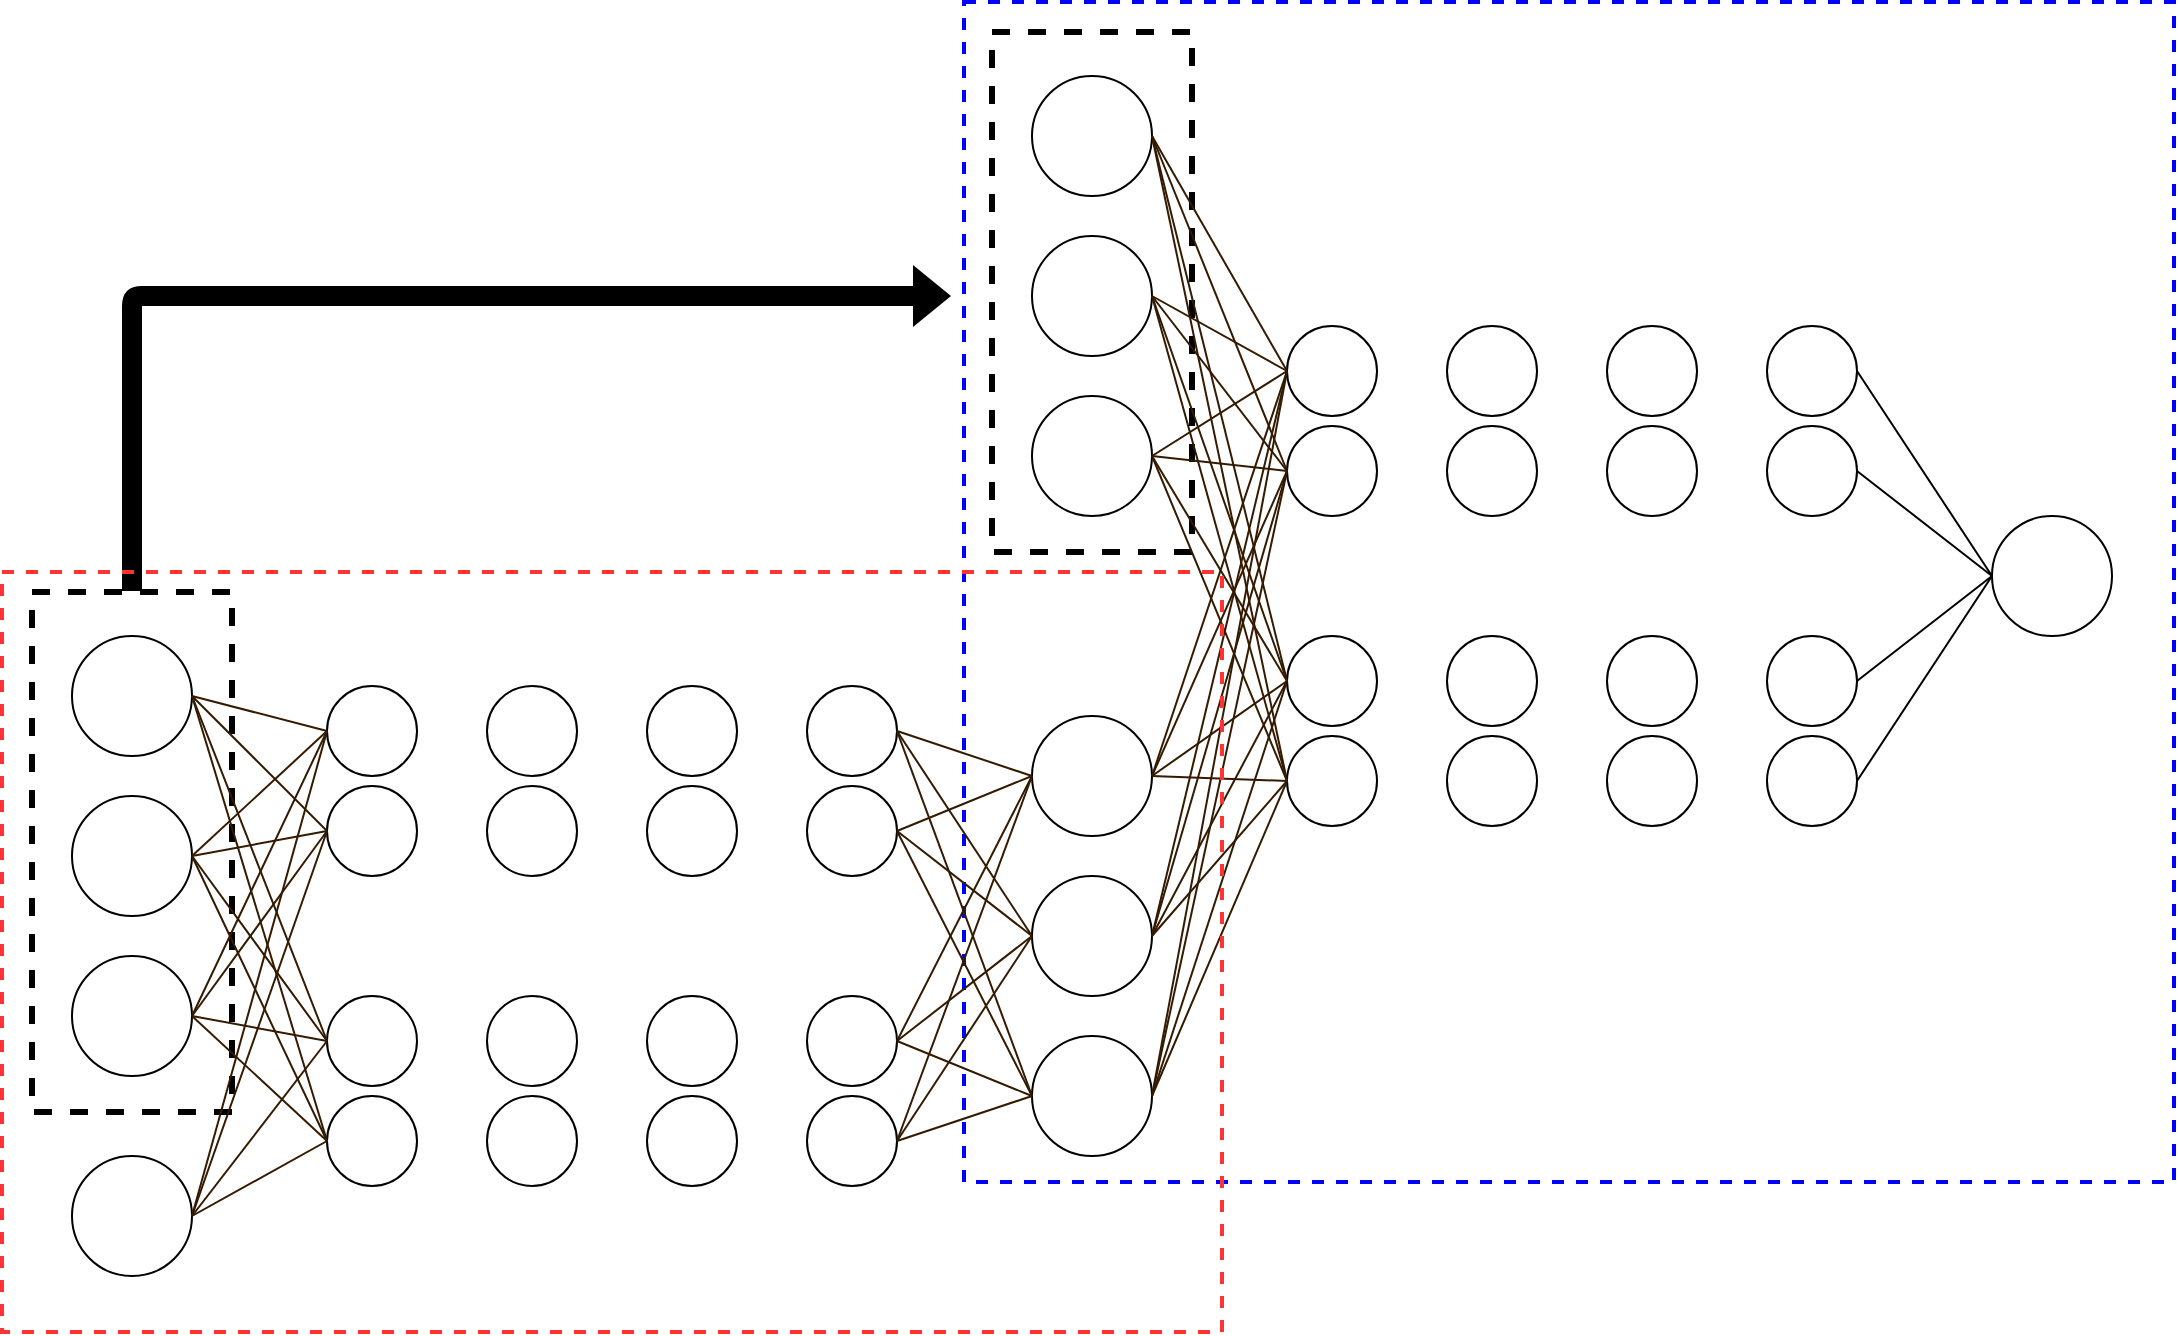 <mxfile version="15.1.4" type="github"><diagram id="Q3dzWEZGffisFMrJan4V" name="Page-1"><mxGraphModel dx="1422" dy="749" grid="0" gridSize="10" guides="1" tooltips="1" connect="1" arrows="1" fold="1" page="0" pageScale="1" pageWidth="1100" pageHeight="850" math="0" shadow="0"><root><mxCell id="0"/><mxCell id="1" parent="0"/><mxCell id="KTEhq3X3tkaiahgWx3Sp-8" value="" style="ellipse;whiteSpace=wrap;html=1;aspect=fixed;" parent="1" vertex="1"><mxGeometry x="50" y="390" width="60" height="60" as="geometry"/></mxCell><mxCell id="KTEhq3X3tkaiahgWx3Sp-13" value="" style="ellipse;whiteSpace=wrap;html=1;aspect=fixed;" parent="1" vertex="1"><mxGeometry x="50" y="470" width="60" height="60" as="geometry"/></mxCell><mxCell id="KTEhq3X3tkaiahgWx3Sp-14" value="" style="ellipse;whiteSpace=wrap;html=1;aspect=fixed;" parent="1" vertex="1"><mxGeometry x="50" y="550" width="60" height="60" as="geometry"/></mxCell><mxCell id="KTEhq3X3tkaiahgWx3Sp-15" value="" style="ellipse;whiteSpace=wrap;html=1;aspect=fixed;" parent="1" vertex="1"><mxGeometry x="50" y="650" width="60" height="60" as="geometry"/></mxCell><mxCell id="KTEhq3X3tkaiahgWx3Sp-44" value="" style="ellipse;whiteSpace=wrap;html=1;aspect=fixed;" parent="1" vertex="1"><mxGeometry x="530" y="430" width="60" height="60" as="geometry"/></mxCell><mxCell id="KTEhq3X3tkaiahgWx3Sp-45" value="" style="ellipse;whiteSpace=wrap;html=1;aspect=fixed;" parent="1" vertex="1"><mxGeometry x="530" y="510" width="60" height="60" as="geometry"/></mxCell><mxCell id="KTEhq3X3tkaiahgWx3Sp-46" value="" style="ellipse;whiteSpace=wrap;html=1;aspect=fixed;" parent="1" vertex="1"><mxGeometry x="530" y="590" width="60" height="60" as="geometry"/></mxCell><mxCell id="KTEhq3X3tkaiahgWx3Sp-48" value="" style="ellipse;whiteSpace=wrap;html=1;aspect=fixed;" parent="1" vertex="1"><mxGeometry x="530" y="110" width="60" height="60" as="geometry"/></mxCell><mxCell id="KTEhq3X3tkaiahgWx3Sp-49" value="" style="ellipse;whiteSpace=wrap;html=1;aspect=fixed;" parent="1" vertex="1"><mxGeometry x="530" y="190" width="60" height="60" as="geometry"/></mxCell><mxCell id="KTEhq3X3tkaiahgWx3Sp-50" value="" style="ellipse;whiteSpace=wrap;html=1;aspect=fixed;" parent="1" vertex="1"><mxGeometry x="530" y="270" width="60" height="60" as="geometry"/></mxCell><mxCell id="KTEhq3X3tkaiahgWx3Sp-70" value="" style="ellipse;whiteSpace=wrap;html=1;aspect=fixed;" parent="1" vertex="1"><mxGeometry x="1010" y="330" width="60" height="60" as="geometry"/></mxCell><mxCell id="KTEhq3X3tkaiahgWx3Sp-72" value="" style="edgeStyle=orthogonalEdgeStyle;endArrow=classic;html=1;exitX=0.5;exitY=0;exitDx=0;exitDy=0;rounded=1;shape=flexArrow;strokeColor=none;fillColor=#000000;" parent="1" source="KTEhq3X3tkaiahgWx3Sp-73" edge="1"><mxGeometry width="50" height="50" relative="1" as="geometry"><mxPoint x="80" y="370" as="sourcePoint"/><mxPoint x="490" y="220" as="targetPoint"/><Array as="points"><mxPoint x="80" y="220"/></Array></mxGeometry></mxCell><mxCell id="KTEhq3X3tkaiahgWx3Sp-73" value="" style="rounded=0;whiteSpace=wrap;html=1;gradientColor=none;fillColor=none;dashed=1;strokeWidth=3;" parent="1" vertex="1"><mxGeometry x="30" y="368" width="100" height="260" as="geometry"/></mxCell><mxCell id="KTEhq3X3tkaiahgWx3Sp-74" value="" style="rounded=0;whiteSpace=wrap;html=1;gradientColor=none;fillColor=none;dashed=1;strokeWidth=3;" parent="1" vertex="1"><mxGeometry x="510" y="88" width="100" height="260" as="geometry"/></mxCell><mxCell id="KTEhq3X3tkaiahgWx3Sp-243" value="" style="ellipse;whiteSpace=wrap;html=1;aspect=fixed;" parent="1" vertex="1"><mxGeometry x="417.5" y="415" width="45" height="45" as="geometry"/></mxCell><mxCell id="KTEhq3X3tkaiahgWx3Sp-258" value="" style="ellipse;whiteSpace=wrap;html=1;aspect=fixed;" parent="1" vertex="1"><mxGeometry x="337.5" y="415" width="45" height="45" as="geometry"/></mxCell><mxCell id="KTEhq3X3tkaiahgWx3Sp-259" value="" style="ellipse;whiteSpace=wrap;html=1;aspect=fixed;" parent="1" vertex="1"><mxGeometry x="257.5" y="415" width="45" height="45" as="geometry"/></mxCell><mxCell id="KTEhq3X3tkaiahgWx3Sp-260" value="" style="ellipse;whiteSpace=wrap;html=1;aspect=fixed;" parent="1" vertex="1"><mxGeometry x="177.5" y="415" width="45" height="45" as="geometry"/></mxCell><mxCell id="KTEhq3X3tkaiahgWx3Sp-261" value="" style="ellipse;whiteSpace=wrap;html=1;aspect=fixed;" parent="1" vertex="1"><mxGeometry x="417.5" y="465" width="45" height="45" as="geometry"/></mxCell><mxCell id="KTEhq3X3tkaiahgWx3Sp-262" value="" style="ellipse;whiteSpace=wrap;html=1;aspect=fixed;" parent="1" vertex="1"><mxGeometry x="337.5" y="465" width="45" height="45" as="geometry"/></mxCell><mxCell id="KTEhq3X3tkaiahgWx3Sp-263" value="" style="ellipse;whiteSpace=wrap;html=1;aspect=fixed;" parent="1" vertex="1"><mxGeometry x="257.5" y="465" width="45" height="45" as="geometry"/></mxCell><mxCell id="KTEhq3X3tkaiahgWx3Sp-264" value="" style="ellipse;whiteSpace=wrap;html=1;aspect=fixed;" parent="1" vertex="1"><mxGeometry x="177.5" y="465" width="45" height="45" as="geometry"/></mxCell><mxCell id="KTEhq3X3tkaiahgWx3Sp-265" value="" style="ellipse;whiteSpace=wrap;html=1;aspect=fixed;" parent="1" vertex="1"><mxGeometry x="417.5" y="620" width="45" height="45" as="geometry"/></mxCell><mxCell id="KTEhq3X3tkaiahgWx3Sp-266" value="" style="ellipse;whiteSpace=wrap;html=1;aspect=fixed;" parent="1" vertex="1"><mxGeometry x="337.5" y="620" width="45" height="45" as="geometry"/></mxCell><mxCell id="KTEhq3X3tkaiahgWx3Sp-267" value="" style="ellipse;whiteSpace=wrap;html=1;aspect=fixed;" parent="1" vertex="1"><mxGeometry x="257.5" y="620" width="45" height="45" as="geometry"/></mxCell><mxCell id="KTEhq3X3tkaiahgWx3Sp-268" value="" style="ellipse;whiteSpace=wrap;html=1;aspect=fixed;" parent="1" vertex="1"><mxGeometry x="177.5" y="620" width="45" height="45" as="geometry"/></mxCell><mxCell id="KTEhq3X3tkaiahgWx3Sp-269" value="" style="ellipse;whiteSpace=wrap;html=1;aspect=fixed;" parent="1" vertex="1"><mxGeometry x="417.5" y="570" width="45" height="45" as="geometry"/></mxCell><mxCell id="KTEhq3X3tkaiahgWx3Sp-270" value="" style="ellipse;whiteSpace=wrap;html=1;aspect=fixed;" parent="1" vertex="1"><mxGeometry x="337.5" y="570" width="45" height="45" as="geometry"/></mxCell><mxCell id="KTEhq3X3tkaiahgWx3Sp-271" value="" style="ellipse;whiteSpace=wrap;html=1;aspect=fixed;" parent="1" vertex="1"><mxGeometry x="257.5" y="570" width="45" height="45" as="geometry"/></mxCell><mxCell id="KTEhq3X3tkaiahgWx3Sp-272" value="" style="ellipse;whiteSpace=wrap;html=1;aspect=fixed;" parent="1" vertex="1"><mxGeometry x="177.5" y="570" width="45" height="45" as="geometry"/></mxCell><mxCell id="KTEhq3X3tkaiahgWx3Sp-274" value="" style="ellipse;whiteSpace=wrap;html=1;aspect=fixed;" parent="1" vertex="1"><mxGeometry x="897.5" y="235" width="45" height="45" as="geometry"/></mxCell><mxCell id="KTEhq3X3tkaiahgWx3Sp-275" value="" style="ellipse;whiteSpace=wrap;html=1;aspect=fixed;" parent="1" vertex="1"><mxGeometry x="817.5" y="235" width="45" height="45" as="geometry"/></mxCell><mxCell id="KTEhq3X3tkaiahgWx3Sp-276" value="" style="ellipse;whiteSpace=wrap;html=1;aspect=fixed;" parent="1" vertex="1"><mxGeometry x="737.5" y="235" width="45" height="45" as="geometry"/></mxCell><mxCell id="KTEhq3X3tkaiahgWx3Sp-277" value="" style="ellipse;whiteSpace=wrap;html=1;aspect=fixed;" parent="1" vertex="1"><mxGeometry x="657.5" y="235" width="45" height="45" as="geometry"/></mxCell><mxCell id="KTEhq3X3tkaiahgWx3Sp-278" value="" style="ellipse;whiteSpace=wrap;html=1;aspect=fixed;" parent="1" vertex="1"><mxGeometry x="897.5" y="285" width="45" height="45" as="geometry"/></mxCell><mxCell id="KTEhq3X3tkaiahgWx3Sp-279" value="" style="ellipse;whiteSpace=wrap;html=1;aspect=fixed;" parent="1" vertex="1"><mxGeometry x="817.5" y="285" width="45" height="45" as="geometry"/></mxCell><mxCell id="KTEhq3X3tkaiahgWx3Sp-280" value="" style="ellipse;whiteSpace=wrap;html=1;aspect=fixed;" parent="1" vertex="1"><mxGeometry x="737.5" y="285" width="45" height="45" as="geometry"/></mxCell><mxCell id="KTEhq3X3tkaiahgWx3Sp-281" value="" style="ellipse;whiteSpace=wrap;html=1;aspect=fixed;" parent="1" vertex="1"><mxGeometry x="657.5" y="285" width="45" height="45" as="geometry"/></mxCell><mxCell id="KTEhq3X3tkaiahgWx3Sp-282" value="" style="ellipse;whiteSpace=wrap;html=1;aspect=fixed;" parent="1" vertex="1"><mxGeometry x="897.5" y="440" width="45" height="45" as="geometry"/></mxCell><mxCell id="KTEhq3X3tkaiahgWx3Sp-283" value="" style="ellipse;whiteSpace=wrap;html=1;aspect=fixed;" parent="1" vertex="1"><mxGeometry x="817.5" y="440" width="45" height="45" as="geometry"/></mxCell><mxCell id="KTEhq3X3tkaiahgWx3Sp-284" value="" style="ellipse;whiteSpace=wrap;html=1;aspect=fixed;" parent="1" vertex="1"><mxGeometry x="737.5" y="440" width="45" height="45" as="geometry"/></mxCell><mxCell id="KTEhq3X3tkaiahgWx3Sp-285" value="" style="ellipse;whiteSpace=wrap;html=1;aspect=fixed;" parent="1" vertex="1"><mxGeometry x="657.5" y="440" width="45" height="45" as="geometry"/></mxCell><mxCell id="KTEhq3X3tkaiahgWx3Sp-286" value="" style="ellipse;whiteSpace=wrap;html=1;aspect=fixed;" parent="1" vertex="1"><mxGeometry x="897.5" y="390" width="45" height="45" as="geometry"/></mxCell><mxCell id="KTEhq3X3tkaiahgWx3Sp-287" value="" style="ellipse;whiteSpace=wrap;html=1;aspect=fixed;" parent="1" vertex="1"><mxGeometry x="817.5" y="390" width="45" height="45" as="geometry"/></mxCell><mxCell id="KTEhq3X3tkaiahgWx3Sp-288" value="" style="ellipse;whiteSpace=wrap;html=1;aspect=fixed;" parent="1" vertex="1"><mxGeometry x="737.5" y="390" width="45" height="45" as="geometry"/></mxCell><mxCell id="KTEhq3X3tkaiahgWx3Sp-289" value="" style="ellipse;whiteSpace=wrap;html=1;aspect=fixed;" parent="1" vertex="1"><mxGeometry x="657.5" y="390" width="45" height="45" as="geometry"/></mxCell><mxCell id="KTEhq3X3tkaiahgWx3Sp-291" value="" style="rounded=0;whiteSpace=wrap;html=1;gradientColor=none;fillColor=none;strokeWidth=2;strokeColor=#0000FF;dashed=1;" parent="1" vertex="1"><mxGeometry x="496" y="73" width="605" height="590" as="geometry"/></mxCell><mxCell id="KTEhq3X3tkaiahgWx3Sp-295" value="" style="endArrow=none;html=1;exitX=1;exitY=0.5;exitDx=0;exitDy=0;entryX=0;entryY=0.5;entryDx=0;entryDy=0;strokeColor=#331A00;" parent="1" source="KTEhq3X3tkaiahgWx3Sp-8" target="KTEhq3X3tkaiahgWx3Sp-260" edge="1"><mxGeometry width="50" height="50" relative="1" as="geometry"><mxPoint x="190" y="360" as="sourcePoint"/><mxPoint x="240" y="470" as="targetPoint"/></mxGeometry></mxCell><mxCell id="KTEhq3X3tkaiahgWx3Sp-296" value="" style="endArrow=none;html=1;entryX=0;entryY=0.5;entryDx=0;entryDy=0;strokeColor=#331A00;" parent="1" target="KTEhq3X3tkaiahgWx3Sp-264" edge="1"><mxGeometry width="50" height="50" relative="1" as="geometry"><mxPoint x="110" y="420" as="sourcePoint"/><mxPoint x="187.5" y="447.5" as="targetPoint"/></mxGeometry></mxCell><mxCell id="KTEhq3X3tkaiahgWx3Sp-297" value="" style="endArrow=none;html=1;entryX=0;entryY=0.5;entryDx=0;entryDy=0;strokeColor=#331A00;" parent="1" target="KTEhq3X3tkaiahgWx3Sp-272" edge="1"><mxGeometry width="50" height="50" relative="1" as="geometry"><mxPoint x="110" y="420" as="sourcePoint"/><mxPoint x="187.5" y="497.5" as="targetPoint"/></mxGeometry></mxCell><mxCell id="KTEhq3X3tkaiahgWx3Sp-298" value="" style="endArrow=none;html=1;entryX=0;entryY=0.5;entryDx=0;entryDy=0;strokeColor=#331A00;" parent="1" target="KTEhq3X3tkaiahgWx3Sp-268" edge="1"><mxGeometry width="50" height="50" relative="1" as="geometry"><mxPoint x="110" y="420" as="sourcePoint"/><mxPoint x="187.5" y="602.5" as="targetPoint"/></mxGeometry></mxCell><mxCell id="KTEhq3X3tkaiahgWx3Sp-300" value="" style="endArrow=none;html=1;entryX=0;entryY=0.5;entryDx=0;entryDy=0;exitX=1;exitY=0.5;exitDx=0;exitDy=0;strokeColor=#331A00;" parent="1" source="KTEhq3X3tkaiahgWx3Sp-13" target="KTEhq3X3tkaiahgWx3Sp-264" edge="1"><mxGeometry width="50" height="50" relative="1" as="geometry"><mxPoint x="120" y="510" as="sourcePoint"/><mxPoint x="187.5" y="447.5" as="targetPoint"/></mxGeometry></mxCell><mxCell id="KTEhq3X3tkaiahgWx3Sp-301" value="" style="endArrow=none;html=1;entryX=0;entryY=0.5;entryDx=0;entryDy=0;exitX=1;exitY=0.5;exitDx=0;exitDy=0;strokeColor=#331A00;" parent="1" source="KTEhq3X3tkaiahgWx3Sp-13" target="KTEhq3X3tkaiahgWx3Sp-272" edge="1"><mxGeometry width="50" height="50" relative="1" as="geometry"><mxPoint x="120" y="510" as="sourcePoint"/><mxPoint x="187.5" y="497.5" as="targetPoint"/></mxGeometry></mxCell><mxCell id="KTEhq3X3tkaiahgWx3Sp-302" value="" style="endArrow=none;html=1;entryX=0;entryY=0.5;entryDx=0;entryDy=0;exitX=1;exitY=0.5;exitDx=0;exitDy=0;strokeColor=#331A00;" parent="1" source="KTEhq3X3tkaiahgWx3Sp-13" target="KTEhq3X3tkaiahgWx3Sp-268" edge="1"><mxGeometry width="50" height="50" relative="1" as="geometry"><mxPoint x="120" y="510" as="sourcePoint"/><mxPoint x="187.5" y="602.5" as="targetPoint"/></mxGeometry></mxCell><mxCell id="KTEhq3X3tkaiahgWx3Sp-303" value="" style="endArrow=none;html=1;entryX=0;entryY=0.5;entryDx=0;entryDy=0;exitX=1;exitY=0.5;exitDx=0;exitDy=0;strokeColor=#331A00;" parent="1" source="KTEhq3X3tkaiahgWx3Sp-14" target="KTEhq3X3tkaiahgWx3Sp-260" edge="1"><mxGeometry width="50" height="50" relative="1" as="geometry"><mxPoint x="120" y="510" as="sourcePoint"/><mxPoint x="187.5" y="447.5" as="targetPoint"/></mxGeometry></mxCell><mxCell id="KTEhq3X3tkaiahgWx3Sp-304" value="" style="endArrow=none;html=1;entryX=0;entryY=0.5;entryDx=0;entryDy=0;strokeColor=#331A00;" parent="1" target="KTEhq3X3tkaiahgWx3Sp-264" edge="1"><mxGeometry width="50" height="50" relative="1" as="geometry"><mxPoint x="110" y="580" as="sourcePoint"/><mxPoint x="187.5" y="447.5" as="targetPoint"/></mxGeometry></mxCell><mxCell id="KTEhq3X3tkaiahgWx3Sp-305" value="" style="endArrow=none;html=1;entryX=0;entryY=0.5;entryDx=0;entryDy=0;strokeColor=#331A00;" parent="1" target="KTEhq3X3tkaiahgWx3Sp-272" edge="1"><mxGeometry width="50" height="50" relative="1" as="geometry"><mxPoint x="110" y="580" as="sourcePoint"/><mxPoint x="187.5" y="497.5" as="targetPoint"/></mxGeometry></mxCell><mxCell id="KTEhq3X3tkaiahgWx3Sp-306" value="" style="endArrow=none;html=1;entryX=0;entryY=0.5;entryDx=0;entryDy=0;exitX=1;exitY=0.5;exitDx=0;exitDy=0;strokeColor=#331A00;" parent="1" source="KTEhq3X3tkaiahgWx3Sp-14" target="KTEhq3X3tkaiahgWx3Sp-268" edge="1"><mxGeometry width="50" height="50" relative="1" as="geometry"><mxPoint x="120" y="590" as="sourcePoint"/><mxPoint x="187.5" y="602.5" as="targetPoint"/></mxGeometry></mxCell><mxCell id="KTEhq3X3tkaiahgWx3Sp-307" value="" style="endArrow=none;html=1;entryX=0;entryY=0.5;entryDx=0;entryDy=0;exitX=1;exitY=0.5;exitDx=0;exitDy=0;strokeColor=#331A00;" parent="1" source="KTEhq3X3tkaiahgWx3Sp-15" target="KTEhq3X3tkaiahgWx3Sp-260" edge="1"><mxGeometry width="50" height="50" relative="1" as="geometry"><mxPoint x="120" y="590" as="sourcePoint"/><mxPoint x="187.5" y="447.5" as="targetPoint"/></mxGeometry></mxCell><mxCell id="KTEhq3X3tkaiahgWx3Sp-308" value="" style="endArrow=none;html=1;entryX=0;entryY=0.5;entryDx=0;entryDy=0;strokeColor=#331A00;" parent="1" target="KTEhq3X3tkaiahgWx3Sp-264" edge="1"><mxGeometry width="50" height="50" relative="1" as="geometry"><mxPoint x="110" y="680" as="sourcePoint"/><mxPoint x="187.5" y="447.5" as="targetPoint"/></mxGeometry></mxCell><mxCell id="KTEhq3X3tkaiahgWx3Sp-309" value="" style="endArrow=none;html=1;entryX=0;entryY=0.5;entryDx=0;entryDy=0;exitX=1;exitY=0.5;exitDx=0;exitDy=0;strokeColor=#331A00;" parent="1" source="KTEhq3X3tkaiahgWx3Sp-15" target="KTEhq3X3tkaiahgWx3Sp-272" edge="1"><mxGeometry width="50" height="50" relative="1" as="geometry"><mxPoint x="120" y="690" as="sourcePoint"/><mxPoint x="187.5" y="497.5" as="targetPoint"/></mxGeometry></mxCell><mxCell id="KTEhq3X3tkaiahgWx3Sp-310" value="" style="endArrow=none;html=1;entryX=0;entryY=0.5;entryDx=0;entryDy=0;strokeColor=#331A00;" parent="1" target="KTEhq3X3tkaiahgWx3Sp-268" edge="1"><mxGeometry width="50" height="50" relative="1" as="geometry"><mxPoint x="110" y="680" as="sourcePoint"/><mxPoint x="187.5" y="602.5" as="targetPoint"/></mxGeometry></mxCell><mxCell id="KTEhq3X3tkaiahgWx3Sp-311" value="" style="endArrow=none;html=1;entryX=0;entryY=0.5;entryDx=0;entryDy=0;exitX=1;exitY=0.5;exitDx=0;exitDy=0;strokeColor=#331A00;" parent="1" source="KTEhq3X3tkaiahgWx3Sp-243" target="KTEhq3X3tkaiahgWx3Sp-44" edge="1"><mxGeometry width="50" height="50" relative="1" as="geometry"><mxPoint x="500" y="430" as="sourcePoint"/><mxPoint x="530" y="458" as="targetPoint"/></mxGeometry></mxCell><mxCell id="KTEhq3X3tkaiahgWx3Sp-312" value="" style="endArrow=none;html=1;entryX=0;entryY=0.5;entryDx=0;entryDy=0;exitX=1;exitY=0.5;exitDx=0;exitDy=0;strokeColor=#331A00;" parent="1" source="KTEhq3X3tkaiahgWx3Sp-243" target="KTEhq3X3tkaiahgWx3Sp-45" edge="1"><mxGeometry width="50" height="50" relative="1" as="geometry"><mxPoint x="472.5" y="447.5" as="sourcePoint"/><mxPoint x="540" y="470" as="targetPoint"/></mxGeometry></mxCell><mxCell id="KTEhq3X3tkaiahgWx3Sp-313" value="" style="endArrow=none;html=1;entryX=0;entryY=0.5;entryDx=0;entryDy=0;exitX=1;exitY=0.5;exitDx=0;exitDy=0;strokeColor=#331A00;" parent="1" source="KTEhq3X3tkaiahgWx3Sp-243" target="KTEhq3X3tkaiahgWx3Sp-46" edge="1"><mxGeometry width="50" height="50" relative="1" as="geometry"><mxPoint x="472.5" y="447.5" as="sourcePoint"/><mxPoint x="540" y="550" as="targetPoint"/></mxGeometry></mxCell><mxCell id="KTEhq3X3tkaiahgWx3Sp-314" value="" style="endArrow=none;html=1;entryX=0;entryY=0.5;entryDx=0;entryDy=0;exitX=1;exitY=0.5;exitDx=0;exitDy=0;strokeColor=#331A00;" parent="1" source="KTEhq3X3tkaiahgWx3Sp-261" target="KTEhq3X3tkaiahgWx3Sp-44" edge="1"><mxGeometry width="50" height="50" relative="1" as="geometry"><mxPoint x="472.5" y="447.5" as="sourcePoint"/><mxPoint x="540" y="470" as="targetPoint"/></mxGeometry></mxCell><mxCell id="KTEhq3X3tkaiahgWx3Sp-315" value="" style="endArrow=none;html=1;entryX=0;entryY=0.5;entryDx=0;entryDy=0;exitX=1;exitY=0.5;exitDx=0;exitDy=0;strokeColor=#331A00;" parent="1" source="KTEhq3X3tkaiahgWx3Sp-269" target="KTEhq3X3tkaiahgWx3Sp-44" edge="1"><mxGeometry width="50" height="50" relative="1" as="geometry"><mxPoint x="472.5" y="497.5" as="sourcePoint"/><mxPoint x="540" y="470" as="targetPoint"/></mxGeometry></mxCell><mxCell id="KTEhq3X3tkaiahgWx3Sp-316" value="" style="endArrow=none;html=1;entryX=0;entryY=0.5;entryDx=0;entryDy=0;exitX=1;exitY=0.5;exitDx=0;exitDy=0;strokeColor=#331A00;" parent="1" source="KTEhq3X3tkaiahgWx3Sp-265" target="KTEhq3X3tkaiahgWx3Sp-44" edge="1"><mxGeometry width="50" height="50" relative="1" as="geometry"><mxPoint x="472.5" y="602.5" as="sourcePoint"/><mxPoint x="540" y="470" as="targetPoint"/></mxGeometry></mxCell><mxCell id="KTEhq3X3tkaiahgWx3Sp-317" value="" style="endArrow=none;html=1;entryX=0;entryY=0.5;entryDx=0;entryDy=0;exitX=1;exitY=0.5;exitDx=0;exitDy=0;strokeColor=#331A00;" parent="1" source="KTEhq3X3tkaiahgWx3Sp-261" target="KTEhq3X3tkaiahgWx3Sp-45" edge="1"><mxGeometry width="50" height="50" relative="1" as="geometry"><mxPoint x="472.5" y="497.5" as="sourcePoint"/><mxPoint x="540" y="470" as="targetPoint"/></mxGeometry></mxCell><mxCell id="KTEhq3X3tkaiahgWx3Sp-318" value="" style="endArrow=none;html=1;entryX=0;entryY=0.5;entryDx=0;entryDy=0;exitX=1;exitY=0.5;exitDx=0;exitDy=0;strokeColor=#331A00;" parent="1" source="KTEhq3X3tkaiahgWx3Sp-261" target="KTEhq3X3tkaiahgWx3Sp-46" edge="1"><mxGeometry width="50" height="50" relative="1" as="geometry"><mxPoint x="472.5" y="497.5" as="sourcePoint"/><mxPoint x="540" y="550" as="targetPoint"/></mxGeometry></mxCell><mxCell id="KTEhq3X3tkaiahgWx3Sp-319" value="" style="endArrow=none;html=1;entryX=0;entryY=0.5;entryDx=0;entryDy=0;exitX=1;exitY=0.5;exitDx=0;exitDy=0;strokeColor=#331A00;" parent="1" source="KTEhq3X3tkaiahgWx3Sp-269" target="KTEhq3X3tkaiahgWx3Sp-45" edge="1"><mxGeometry width="50" height="50" relative="1" as="geometry"><mxPoint x="472.5" y="602.5" as="sourcePoint"/><mxPoint x="540" y="470" as="targetPoint"/></mxGeometry></mxCell><mxCell id="KTEhq3X3tkaiahgWx3Sp-320" value="" style="endArrow=none;html=1;entryX=0;entryY=0.5;entryDx=0;entryDy=0;exitX=1;exitY=0.5;exitDx=0;exitDy=0;strokeColor=#331A00;" parent="1" source="KTEhq3X3tkaiahgWx3Sp-269" target="KTEhq3X3tkaiahgWx3Sp-46" edge="1"><mxGeometry width="50" height="50" relative="1" as="geometry"><mxPoint x="472.5" y="602.5" as="sourcePoint"/><mxPoint x="540" y="550" as="targetPoint"/></mxGeometry></mxCell><mxCell id="KTEhq3X3tkaiahgWx3Sp-321" value="" style="endArrow=none;html=1;entryX=0;entryY=0.5;entryDx=0;entryDy=0;exitX=1;exitY=0.5;exitDx=0;exitDy=0;strokeColor=#331A00;" parent="1" source="KTEhq3X3tkaiahgWx3Sp-265" target="KTEhq3X3tkaiahgWx3Sp-45" edge="1"><mxGeometry width="50" height="50" relative="1" as="geometry"><mxPoint x="460" y="640" as="sourcePoint"/><mxPoint x="540" y="470" as="targetPoint"/></mxGeometry></mxCell><mxCell id="KTEhq3X3tkaiahgWx3Sp-322" value="" style="endArrow=none;html=1;exitX=1;exitY=0.5;exitDx=0;exitDy=0;strokeColor=#331A00;" parent="1" source="KTEhq3X3tkaiahgWx3Sp-265" edge="1"><mxGeometry width="50" height="50" relative="1" as="geometry"><mxPoint x="472.5" y="652.5" as="sourcePoint"/><mxPoint x="530" y="620" as="targetPoint"/></mxGeometry></mxCell><mxCell id="KTEhq3X3tkaiahgWx3Sp-323" value="" style="endArrow=none;html=1;entryX=0;entryY=0.5;entryDx=0;entryDy=0;exitX=1;exitY=0.5;exitDx=0;exitDy=0;strokeColor=#331A00;" parent="1" source="KTEhq3X3tkaiahgWx3Sp-48" target="KTEhq3X3tkaiahgWx3Sp-277" edge="1"><mxGeometry width="50" height="50" relative="1" as="geometry"><mxPoint x="590.0" y="262.5" as="sourcePoint"/><mxPoint x="657.5" y="285" as="targetPoint"/></mxGeometry></mxCell><mxCell id="KTEhq3X3tkaiahgWx3Sp-325" value="" style="endArrow=none;html=1;entryX=0;entryY=0.5;entryDx=0;entryDy=0;exitX=1;exitY=0.5;exitDx=0;exitDy=0;strokeColor=#331A00;" parent="1" source="KTEhq3X3tkaiahgWx3Sp-48" target="KTEhq3X3tkaiahgWx3Sp-281" edge="1"><mxGeometry width="50" height="50" relative="1" as="geometry"><mxPoint x="600" y="150" as="sourcePoint"/><mxPoint x="667.5" y="267.5" as="targetPoint"/></mxGeometry></mxCell><mxCell id="KTEhq3X3tkaiahgWx3Sp-326" value="" style="endArrow=none;html=1;entryX=0;entryY=0.5;entryDx=0;entryDy=0;exitX=1;exitY=0.5;exitDx=0;exitDy=0;strokeColor=#331A00;" parent="1" source="KTEhq3X3tkaiahgWx3Sp-48" target="KTEhq3X3tkaiahgWx3Sp-289" edge="1"><mxGeometry width="50" height="50" relative="1" as="geometry"><mxPoint x="600" y="150" as="sourcePoint"/><mxPoint x="667.5" y="317.5" as="targetPoint"/></mxGeometry></mxCell><mxCell id="KTEhq3X3tkaiahgWx3Sp-327" value="" style="endArrow=none;html=1;entryX=0;entryY=0.5;entryDx=0;entryDy=0;exitX=1;exitY=0.5;exitDx=0;exitDy=0;strokeColor=#331A00;" parent="1" source="KTEhq3X3tkaiahgWx3Sp-48" target="KTEhq3X3tkaiahgWx3Sp-285" edge="1"><mxGeometry width="50" height="50" relative="1" as="geometry"><mxPoint x="600" y="150" as="sourcePoint"/><mxPoint x="667.5" y="422.5" as="targetPoint"/></mxGeometry></mxCell><mxCell id="KTEhq3X3tkaiahgWx3Sp-328" value="" style="endArrow=none;html=1;entryX=0;entryY=0.5;entryDx=0;entryDy=0;exitX=1;exitY=0.5;exitDx=0;exitDy=0;strokeColor=#331A00;" parent="1" source="KTEhq3X3tkaiahgWx3Sp-49" target="KTEhq3X3tkaiahgWx3Sp-277" edge="1"><mxGeometry width="50" height="50" relative="1" as="geometry"><mxPoint x="600" y="150" as="sourcePoint"/><mxPoint x="667.5" y="267.5" as="targetPoint"/></mxGeometry></mxCell><mxCell id="KTEhq3X3tkaiahgWx3Sp-329" value="" style="endArrow=none;html=1;entryX=0;entryY=0.5;entryDx=0;entryDy=0;exitX=1;exitY=0.5;exitDx=0;exitDy=0;strokeColor=#331A00;" parent="1" source="KTEhq3X3tkaiahgWx3Sp-49" target="KTEhq3X3tkaiahgWx3Sp-281" edge="1"><mxGeometry width="50" height="50" relative="1" as="geometry"><mxPoint x="600" y="230" as="sourcePoint"/><mxPoint x="667.5" y="267.5" as="targetPoint"/></mxGeometry></mxCell><mxCell id="KTEhq3X3tkaiahgWx3Sp-330" value="" style="endArrow=none;html=1;entryX=0;entryY=0.5;entryDx=0;entryDy=0;exitX=1;exitY=0.5;exitDx=0;exitDy=0;strokeColor=#331A00;" parent="1" source="KTEhq3X3tkaiahgWx3Sp-49" target="KTEhq3X3tkaiahgWx3Sp-289" edge="1"><mxGeometry width="50" height="50" relative="1" as="geometry"><mxPoint x="600" y="230" as="sourcePoint"/><mxPoint x="667.5" y="317.5" as="targetPoint"/></mxGeometry></mxCell><mxCell id="KTEhq3X3tkaiahgWx3Sp-331" value="" style="endArrow=none;html=1;entryX=0;entryY=0.5;entryDx=0;entryDy=0;exitX=1;exitY=0.5;exitDx=0;exitDy=0;strokeColor=#331A00;" parent="1" source="KTEhq3X3tkaiahgWx3Sp-49" target="KTEhq3X3tkaiahgWx3Sp-285" edge="1"><mxGeometry width="50" height="50" relative="1" as="geometry"><mxPoint x="600" y="230" as="sourcePoint"/><mxPoint x="667.5" y="422.5" as="targetPoint"/></mxGeometry></mxCell><mxCell id="KTEhq3X3tkaiahgWx3Sp-332" value="" style="endArrow=none;html=1;entryX=0;entryY=0.5;entryDx=0;entryDy=0;exitX=1;exitY=0.5;exitDx=0;exitDy=0;strokeColor=#331A00;" parent="1" source="KTEhq3X3tkaiahgWx3Sp-50" target="KTEhq3X3tkaiahgWx3Sp-277" edge="1"><mxGeometry width="50" height="50" relative="1" as="geometry"><mxPoint x="600" y="150" as="sourcePoint"/><mxPoint x="667.5" y="267.5" as="targetPoint"/></mxGeometry></mxCell><mxCell id="KTEhq3X3tkaiahgWx3Sp-333" value="" style="endArrow=none;html=1;entryX=0;entryY=0.5;entryDx=0;entryDy=0;exitX=1;exitY=0.5;exitDx=0;exitDy=0;strokeColor=#331A00;" parent="1" source="KTEhq3X3tkaiahgWx3Sp-50" target="KTEhq3X3tkaiahgWx3Sp-281" edge="1"><mxGeometry width="50" height="50" relative="1" as="geometry"><mxPoint x="600" y="310" as="sourcePoint"/><mxPoint x="667.5" y="267.5" as="targetPoint"/></mxGeometry></mxCell><mxCell id="KTEhq3X3tkaiahgWx3Sp-334" value="" style="endArrow=none;html=1;entryX=0;entryY=0.5;entryDx=0;entryDy=0;exitX=1;exitY=0.5;exitDx=0;exitDy=0;strokeColor=#331A00;" parent="1" source="KTEhq3X3tkaiahgWx3Sp-50" target="KTEhq3X3tkaiahgWx3Sp-289" edge="1"><mxGeometry width="50" height="50" relative="1" as="geometry"><mxPoint x="600" y="310" as="sourcePoint"/><mxPoint x="667.5" y="317.5" as="targetPoint"/></mxGeometry></mxCell><mxCell id="KTEhq3X3tkaiahgWx3Sp-335" value="" style="endArrow=none;html=1;entryX=0;entryY=0.5;entryDx=0;entryDy=0;exitX=1;exitY=0.5;exitDx=0;exitDy=0;strokeColor=#331A00;" parent="1" source="KTEhq3X3tkaiahgWx3Sp-50" target="KTEhq3X3tkaiahgWx3Sp-285" edge="1"><mxGeometry width="50" height="50" relative="1" as="geometry"><mxPoint x="600" y="310" as="sourcePoint"/><mxPoint x="667.5" y="422.5" as="targetPoint"/></mxGeometry></mxCell><mxCell id="KTEhq3X3tkaiahgWx3Sp-336" value="" style="endArrow=none;html=1;entryX=0;entryY=0.5;entryDx=0;entryDy=0;exitX=1;exitY=0.5;exitDx=0;exitDy=0;strokeColor=#331A00;" parent="1" source="KTEhq3X3tkaiahgWx3Sp-44" target="KTEhq3X3tkaiahgWx3Sp-277" edge="1"><mxGeometry width="50" height="50" relative="1" as="geometry"><mxPoint x="600" y="310" as="sourcePoint"/><mxPoint x="667.5" y="267.5" as="targetPoint"/></mxGeometry></mxCell><mxCell id="KTEhq3X3tkaiahgWx3Sp-337" value="" style="endArrow=none;html=1;entryX=0;entryY=0.5;entryDx=0;entryDy=0;strokeColor=#331A00;" parent="1" target="KTEhq3X3tkaiahgWx3Sp-281" edge="1"><mxGeometry width="50" height="50" relative="1" as="geometry"><mxPoint x="590" y="460" as="sourcePoint"/><mxPoint x="667.5" y="267.5" as="targetPoint"/></mxGeometry></mxCell><mxCell id="KTEhq3X3tkaiahgWx3Sp-338" value="" style="endArrow=none;html=1;entryX=0;entryY=0.5;entryDx=0;entryDy=0;exitX=1;exitY=0.5;exitDx=0;exitDy=0;strokeColor=#331A00;" parent="1" source="KTEhq3X3tkaiahgWx3Sp-44" target="KTEhq3X3tkaiahgWx3Sp-289" edge="1"><mxGeometry width="50" height="50" relative="1" as="geometry"><mxPoint x="600" y="470" as="sourcePoint"/><mxPoint x="667.5" y="317.5" as="targetPoint"/></mxGeometry></mxCell><mxCell id="KTEhq3X3tkaiahgWx3Sp-339" value="" style="endArrow=none;html=1;entryX=0;entryY=0.5;entryDx=0;entryDy=0;exitX=1;exitY=0.5;exitDx=0;exitDy=0;strokeColor=#331A00;" parent="1" source="KTEhq3X3tkaiahgWx3Sp-44" target="KTEhq3X3tkaiahgWx3Sp-285" edge="1"><mxGeometry width="50" height="50" relative="1" as="geometry"><mxPoint x="600" y="470" as="sourcePoint"/><mxPoint x="667.5" y="422.5" as="targetPoint"/></mxGeometry></mxCell><mxCell id="KTEhq3X3tkaiahgWx3Sp-340" value="" style="endArrow=none;html=1;entryX=0;entryY=0.5;entryDx=0;entryDy=0;exitX=1;exitY=0.5;exitDx=0;exitDy=0;strokeColor=#331A00;" parent="1" source="KTEhq3X3tkaiahgWx3Sp-45" target="KTEhq3X3tkaiahgWx3Sp-277" edge="1"><mxGeometry width="50" height="50" relative="1" as="geometry"><mxPoint x="600" y="470" as="sourcePoint"/><mxPoint x="667.5" y="267.5" as="targetPoint"/></mxGeometry></mxCell><mxCell id="KTEhq3X3tkaiahgWx3Sp-341" value="" style="endArrow=none;html=1;entryX=0;entryY=0.5;entryDx=0;entryDy=0;exitX=1;exitY=0.5;exitDx=0;exitDy=0;strokeColor=#331A00;" parent="1" source="KTEhq3X3tkaiahgWx3Sp-45" target="KTEhq3X3tkaiahgWx3Sp-281" edge="1"><mxGeometry width="50" height="50" relative="1" as="geometry"><mxPoint x="600" y="550" as="sourcePoint"/><mxPoint x="667.5" y="267.5" as="targetPoint"/></mxGeometry></mxCell><mxCell id="KTEhq3X3tkaiahgWx3Sp-342" value="" style="endArrow=none;html=1;entryX=0;entryY=0.5;entryDx=0;entryDy=0;exitX=1;exitY=0.5;exitDx=0;exitDy=0;strokeColor=#331A00;" parent="1" source="KTEhq3X3tkaiahgWx3Sp-45" target="KTEhq3X3tkaiahgWx3Sp-289" edge="1"><mxGeometry width="50" height="50" relative="1" as="geometry"><mxPoint x="600" y="550" as="sourcePoint"/><mxPoint x="667.5" y="317.5" as="targetPoint"/></mxGeometry></mxCell><mxCell id="KTEhq3X3tkaiahgWx3Sp-343" value="" style="endArrow=none;html=1;entryX=0;entryY=0.5;entryDx=0;entryDy=0;exitX=1;exitY=0.5;exitDx=0;exitDy=0;strokeColor=#331A00;" parent="1" source="KTEhq3X3tkaiahgWx3Sp-45" target="KTEhq3X3tkaiahgWx3Sp-285" edge="1"><mxGeometry width="50" height="50" relative="1" as="geometry"><mxPoint x="600" y="550" as="sourcePoint"/><mxPoint x="667.5" y="422.5" as="targetPoint"/></mxGeometry></mxCell><mxCell id="KTEhq3X3tkaiahgWx3Sp-344" value="" style="endArrow=none;html=1;entryX=0;entryY=0.5;entryDx=0;entryDy=0;exitX=1;exitY=0.5;exitDx=0;exitDy=0;strokeColor=#331A00;" parent="1" source="KTEhq3X3tkaiahgWx3Sp-46" target="KTEhq3X3tkaiahgWx3Sp-277" edge="1"><mxGeometry width="50" height="50" relative="1" as="geometry"><mxPoint x="600" y="550" as="sourcePoint"/><mxPoint x="667.5" y="267.5" as="targetPoint"/></mxGeometry></mxCell><mxCell id="KTEhq3X3tkaiahgWx3Sp-345" value="" style="endArrow=none;html=1;exitX=1;exitY=0.5;exitDx=0;exitDy=0;entryX=0;entryY=0.5;entryDx=0;entryDy=0;strokeColor=#331A00;" parent="1" source="KTEhq3X3tkaiahgWx3Sp-46" target="KTEhq3X3tkaiahgWx3Sp-281" edge="1"><mxGeometry width="50" height="50" relative="1" as="geometry"><mxPoint x="600" y="630" as="sourcePoint"/><mxPoint x="660" y="310" as="targetPoint"/></mxGeometry></mxCell><mxCell id="KTEhq3X3tkaiahgWx3Sp-346" value="" style="endArrow=none;html=1;exitX=1;exitY=0.5;exitDx=0;exitDy=0;entryX=0;entryY=0.5;entryDx=0;entryDy=0;strokeColor=#331A00;" parent="1" source="KTEhq3X3tkaiahgWx3Sp-46" target="KTEhq3X3tkaiahgWx3Sp-289" edge="1"><mxGeometry width="50" height="50" relative="1" as="geometry"><mxPoint x="600" y="630" as="sourcePoint"/><mxPoint x="670" y="320" as="targetPoint"/></mxGeometry></mxCell><mxCell id="KTEhq3X3tkaiahgWx3Sp-347" value="" style="endArrow=none;html=1;entryX=0;entryY=0.5;entryDx=0;entryDy=0;strokeColor=#331A00;" parent="1" target="KTEhq3X3tkaiahgWx3Sp-285" edge="1"><mxGeometry width="50" height="50" relative="1" as="geometry"><mxPoint x="590" y="620" as="sourcePoint"/><mxPoint x="667.5" y="422.5" as="targetPoint"/></mxGeometry></mxCell><mxCell id="KTEhq3X3tkaiahgWx3Sp-348" value="" style="endArrow=none;html=1;strokeColor=#000000;exitX=1;exitY=0.5;exitDx=0;exitDy=0;entryX=0;entryY=0.5;entryDx=0;entryDy=0;" parent="1" source="KTEhq3X3tkaiahgWx3Sp-274" target="KTEhq3X3tkaiahgWx3Sp-70" edge="1"><mxGeometry width="50" height="50" relative="1" as="geometry"><mxPoint x="990" y="260" as="sourcePoint"/><mxPoint x="1010" y="300" as="targetPoint"/></mxGeometry></mxCell><mxCell id="KTEhq3X3tkaiahgWx3Sp-349" value="" style="endArrow=none;html=1;strokeColor=#000000;exitX=1;exitY=0.5;exitDx=0;exitDy=0;" parent="1" source="KTEhq3X3tkaiahgWx3Sp-278" edge="1"><mxGeometry width="50" height="50" relative="1" as="geometry"><mxPoint x="952.5" y="270" as="sourcePoint"/><mxPoint x="1010" y="360" as="targetPoint"/></mxGeometry></mxCell><mxCell id="KTEhq3X3tkaiahgWx3Sp-350" value="" style="endArrow=none;html=1;strokeColor=#000000;exitX=1;exitY=0.5;exitDx=0;exitDy=0;entryX=0;entryY=0.5;entryDx=0;entryDy=0;" parent="1" source="KTEhq3X3tkaiahgWx3Sp-286" target="KTEhq3X3tkaiahgWx3Sp-70" edge="1"><mxGeometry width="50" height="50" relative="1" as="geometry"><mxPoint x="952.5" y="317.5" as="sourcePoint"/><mxPoint x="1020" y="370" as="targetPoint"/></mxGeometry></mxCell><mxCell id="KTEhq3X3tkaiahgWx3Sp-351" value="" style="endArrow=none;html=1;strokeColor=#000000;exitX=1;exitY=0.5;exitDx=0;exitDy=0;entryX=0;entryY=0.5;entryDx=0;entryDy=0;" parent="1" source="KTEhq3X3tkaiahgWx3Sp-282" target="KTEhq3X3tkaiahgWx3Sp-70" edge="1"><mxGeometry width="50" height="50" relative="1" as="geometry"><mxPoint x="952.5" y="422.5" as="sourcePoint"/><mxPoint x="1020" y="370" as="targetPoint"/></mxGeometry></mxCell><mxCell id="KTEhq3X3tkaiahgWx3Sp-290" value="" style="rounded=0;whiteSpace=wrap;html=1;gradientColor=none;fillColor=none;dashed=1;strokeWidth=2;strokeColor=#FF3333;" parent="1" vertex="1"><mxGeometry x="15" y="358" width="610" height="380" as="geometry"/></mxCell><mxCell id="KTEhq3X3tkaiahgWx3Sp-353" value="" style="endArrow=none;html=1;entryX=0;entryY=0.5;entryDx=0;entryDy=0;strokeColor=#331A00;" parent="1" target="KTEhq3X3tkaiahgWx3Sp-260" edge="1"><mxGeometry width="50" height="50" relative="1" as="geometry"><mxPoint x="110" y="500" as="sourcePoint"/><mxPoint x="187.5" y="497.5" as="targetPoint"/></mxGeometry></mxCell></root></mxGraphModel></diagram></mxfile>